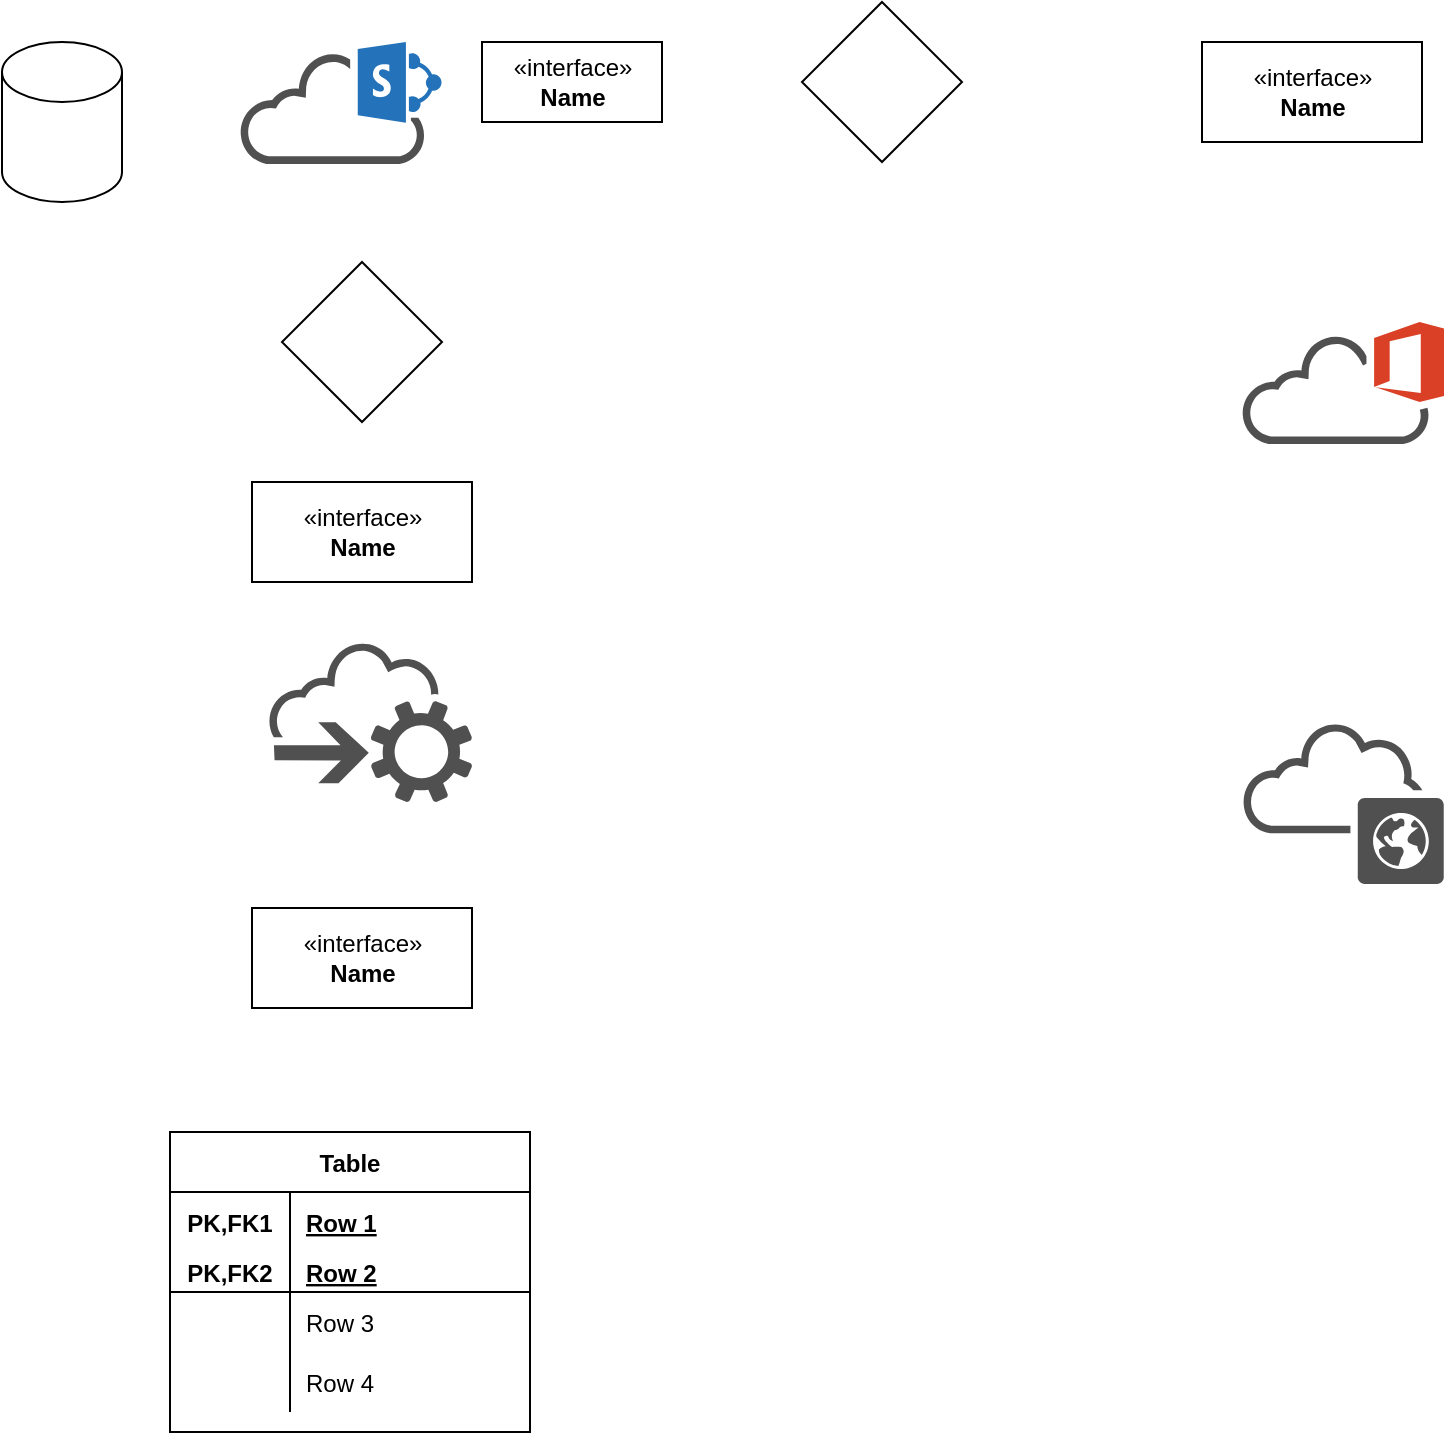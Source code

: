 <mxfile version="20.2.8" type="github">
  <diagram id="MoQ36Po8Mup_CEjHtnbm" name="Page-1">
    <mxGraphModel dx="1038" dy="579" grid="1" gridSize="10" guides="1" tooltips="1" connect="1" arrows="1" fold="1" page="1" pageScale="1" pageWidth="827" pageHeight="1169" math="0" shadow="0">
      <root>
        <mxCell id="0" />
        <mxCell id="1" parent="0" />
        <mxCell id="HtQoKGEl51CeDzkosziY-4" value="" style="shape=cylinder3;whiteSpace=wrap;html=1;boundedLbl=1;backgroundOutline=1;size=15;" vertex="1" parent="1">
          <mxGeometry x="40" y="60" width="60" height="80" as="geometry" />
        </mxCell>
        <mxCell id="HtQoKGEl51CeDzkosziY-5" value="" style="rhombus;whiteSpace=wrap;html=1;" vertex="1" parent="1">
          <mxGeometry x="440" y="40" width="80" height="80" as="geometry" />
        </mxCell>
        <mxCell id="HtQoKGEl51CeDzkosziY-6" value="" style="rhombus;whiteSpace=wrap;html=1;" vertex="1" parent="1">
          <mxGeometry x="180" y="170" width="80" height="80" as="geometry" />
        </mxCell>
        <mxCell id="HtQoKGEl51CeDzkosziY-8" value="Table" style="shape=table;startSize=30;container=1;collapsible=1;childLayout=tableLayout;fixedRows=1;rowLines=0;fontStyle=1;align=center;resizeLast=1;" vertex="1" parent="1">
          <mxGeometry x="124" y="605" width="180" height="150" as="geometry" />
        </mxCell>
        <mxCell id="HtQoKGEl51CeDzkosziY-9" value="" style="shape=tableRow;horizontal=0;startSize=0;swimlaneHead=0;swimlaneBody=0;fillColor=none;collapsible=0;dropTarget=0;points=[[0,0.5],[1,0.5]];portConstraint=eastwest;top=0;left=0;right=0;bottom=0;" vertex="1" parent="HtQoKGEl51CeDzkosziY-8">
          <mxGeometry y="30" width="180" height="30" as="geometry" />
        </mxCell>
        <mxCell id="HtQoKGEl51CeDzkosziY-10" value="PK,FK1" style="shape=partialRectangle;connectable=0;fillColor=none;top=0;left=0;bottom=0;right=0;fontStyle=1;overflow=hidden;" vertex="1" parent="HtQoKGEl51CeDzkosziY-9">
          <mxGeometry width="60" height="30" as="geometry">
            <mxRectangle width="60" height="30" as="alternateBounds" />
          </mxGeometry>
        </mxCell>
        <mxCell id="HtQoKGEl51CeDzkosziY-11" value="Row 1" style="shape=partialRectangle;connectable=0;fillColor=none;top=0;left=0;bottom=0;right=0;align=left;spacingLeft=6;fontStyle=5;overflow=hidden;" vertex="1" parent="HtQoKGEl51CeDzkosziY-9">
          <mxGeometry x="60" width="120" height="30" as="geometry">
            <mxRectangle width="120" height="30" as="alternateBounds" />
          </mxGeometry>
        </mxCell>
        <mxCell id="HtQoKGEl51CeDzkosziY-12" value="" style="shape=tableRow;horizontal=0;startSize=0;swimlaneHead=0;swimlaneBody=0;fillColor=none;collapsible=0;dropTarget=0;points=[[0,0.5],[1,0.5]];portConstraint=eastwest;top=0;left=0;right=0;bottom=1;" vertex="1" parent="HtQoKGEl51CeDzkosziY-8">
          <mxGeometry y="60" width="180" height="20" as="geometry" />
        </mxCell>
        <mxCell id="HtQoKGEl51CeDzkosziY-13" value="PK,FK2" style="shape=partialRectangle;connectable=0;fillColor=none;top=0;left=0;bottom=0;right=0;fontStyle=1;overflow=hidden;" vertex="1" parent="HtQoKGEl51CeDzkosziY-12">
          <mxGeometry width="60" height="20" as="geometry">
            <mxRectangle width="60" height="20" as="alternateBounds" />
          </mxGeometry>
        </mxCell>
        <mxCell id="HtQoKGEl51CeDzkosziY-14" value="Row 2" style="shape=partialRectangle;connectable=0;fillColor=none;top=0;left=0;bottom=0;right=0;align=left;spacingLeft=6;fontStyle=5;overflow=hidden;" vertex="1" parent="HtQoKGEl51CeDzkosziY-12">
          <mxGeometry x="60" width="120" height="20" as="geometry">
            <mxRectangle width="120" height="20" as="alternateBounds" />
          </mxGeometry>
        </mxCell>
        <mxCell id="HtQoKGEl51CeDzkosziY-15" value="" style="shape=tableRow;horizontal=0;startSize=0;swimlaneHead=0;swimlaneBody=0;fillColor=none;collapsible=0;dropTarget=0;points=[[0,0.5],[1,0.5]];portConstraint=eastwest;top=0;left=0;right=0;bottom=0;" vertex="1" parent="HtQoKGEl51CeDzkosziY-8">
          <mxGeometry y="80" width="180" height="30" as="geometry" />
        </mxCell>
        <mxCell id="HtQoKGEl51CeDzkosziY-16" value="" style="shape=partialRectangle;connectable=0;fillColor=none;top=0;left=0;bottom=0;right=0;editable=1;overflow=hidden;" vertex="1" parent="HtQoKGEl51CeDzkosziY-15">
          <mxGeometry width="60" height="30" as="geometry">
            <mxRectangle width="60" height="30" as="alternateBounds" />
          </mxGeometry>
        </mxCell>
        <mxCell id="HtQoKGEl51CeDzkosziY-17" value="Row 3" style="shape=partialRectangle;connectable=0;fillColor=none;top=0;left=0;bottom=0;right=0;align=left;spacingLeft=6;overflow=hidden;" vertex="1" parent="HtQoKGEl51CeDzkosziY-15">
          <mxGeometry x="60" width="120" height="30" as="geometry">
            <mxRectangle width="120" height="30" as="alternateBounds" />
          </mxGeometry>
        </mxCell>
        <mxCell id="HtQoKGEl51CeDzkosziY-18" value="" style="shape=tableRow;horizontal=0;startSize=0;swimlaneHead=0;swimlaneBody=0;fillColor=none;collapsible=0;dropTarget=0;points=[[0,0.5],[1,0.5]];portConstraint=eastwest;top=0;left=0;right=0;bottom=0;" vertex="1" parent="HtQoKGEl51CeDzkosziY-8">
          <mxGeometry y="110" width="180" height="30" as="geometry" />
        </mxCell>
        <mxCell id="HtQoKGEl51CeDzkosziY-19" value="" style="shape=partialRectangle;connectable=0;fillColor=none;top=0;left=0;bottom=0;right=0;editable=1;overflow=hidden;" vertex="1" parent="HtQoKGEl51CeDzkosziY-18">
          <mxGeometry width="60" height="30" as="geometry">
            <mxRectangle width="60" height="30" as="alternateBounds" />
          </mxGeometry>
        </mxCell>
        <mxCell id="HtQoKGEl51CeDzkosziY-20" value="Row 4" style="shape=partialRectangle;connectable=0;fillColor=none;top=0;left=0;bottom=0;right=0;align=left;spacingLeft=6;overflow=hidden;" vertex="1" parent="HtQoKGEl51CeDzkosziY-18">
          <mxGeometry x="60" width="120" height="30" as="geometry">
            <mxRectangle width="120" height="30" as="alternateBounds" />
          </mxGeometry>
        </mxCell>
        <mxCell id="HtQoKGEl51CeDzkosziY-21" value="&amp;laquo;interface&amp;raquo;&lt;br&gt;&lt;b&gt;Name&lt;/b&gt;" style="html=1;" vertex="1" parent="1">
          <mxGeometry x="640" y="60" width="110" height="50" as="geometry" />
        </mxCell>
        <mxCell id="HtQoKGEl51CeDzkosziY-22" value="&amp;laquo;interface&amp;raquo;&lt;br&gt;&lt;b&gt;Name&lt;/b&gt;" style="html=1;" vertex="1" parent="1">
          <mxGeometry x="280" y="60" width="90" height="40" as="geometry" />
        </mxCell>
        <mxCell id="HtQoKGEl51CeDzkosziY-24" value="&amp;laquo;interface&amp;raquo;&lt;br&gt;&lt;b&gt;Name&lt;/b&gt;" style="html=1;" vertex="1" parent="1">
          <mxGeometry x="165" y="280" width="110" height="50" as="geometry" />
        </mxCell>
        <mxCell id="HtQoKGEl51CeDzkosziY-25" value="&amp;laquo;interface&amp;raquo;&lt;br&gt;&lt;b&gt;Name&lt;/b&gt;" style="html=1;" vertex="1" parent="1">
          <mxGeometry x="165" y="493" width="110" height="50" as="geometry" />
        </mxCell>
        <mxCell id="HtQoKGEl51CeDzkosziY-27" value="" style="sketch=0;pointerEvents=1;shadow=0;dashed=0;html=1;strokeColor=none;fillColor=#505050;labelPosition=center;verticalLabelPosition=bottom;outlineConnect=0;verticalAlign=top;align=center;shape=mxgraph.office.clouds.office_365;" vertex="1" parent="1">
          <mxGeometry x="660" y="200" width="101" height="61" as="geometry" />
        </mxCell>
        <mxCell id="HtQoKGEl51CeDzkosziY-28" value="" style="sketch=0;pointerEvents=1;shadow=0;dashed=0;html=1;strokeColor=none;fillColor=#505050;labelPosition=center;verticalLabelPosition=bottom;outlineConnect=0;verticalAlign=top;align=center;shape=mxgraph.office.clouds.public_cloud;" vertex="1" parent="1">
          <mxGeometry x="660" y="400" width="101" height="81" as="geometry" />
        </mxCell>
        <mxCell id="HtQoKGEl51CeDzkosziY-29" value="" style="sketch=0;pointerEvents=1;shadow=0;dashed=0;html=1;strokeColor=none;fillColor=#505050;labelPosition=center;verticalLabelPosition=bottom;outlineConnect=0;verticalAlign=top;align=center;shape=mxgraph.office.clouds.cloud_sharepoint;" vertex="1" parent="1">
          <mxGeometry x="159" y="60" width="101" height="61" as="geometry" />
        </mxCell>
        <mxCell id="HtQoKGEl51CeDzkosziY-30" value="" style="sketch=0;pointerEvents=1;shadow=0;dashed=0;html=1;strokeColor=none;fillColor=#505050;labelPosition=center;verticalLabelPosition=bottom;outlineConnect=0;verticalAlign=top;align=center;shape=mxgraph.office.clouds.cloud_service_request;" vertex="1" parent="1">
          <mxGeometry x="173" y="360" width="102" height="80" as="geometry" />
        </mxCell>
      </root>
    </mxGraphModel>
  </diagram>
</mxfile>

